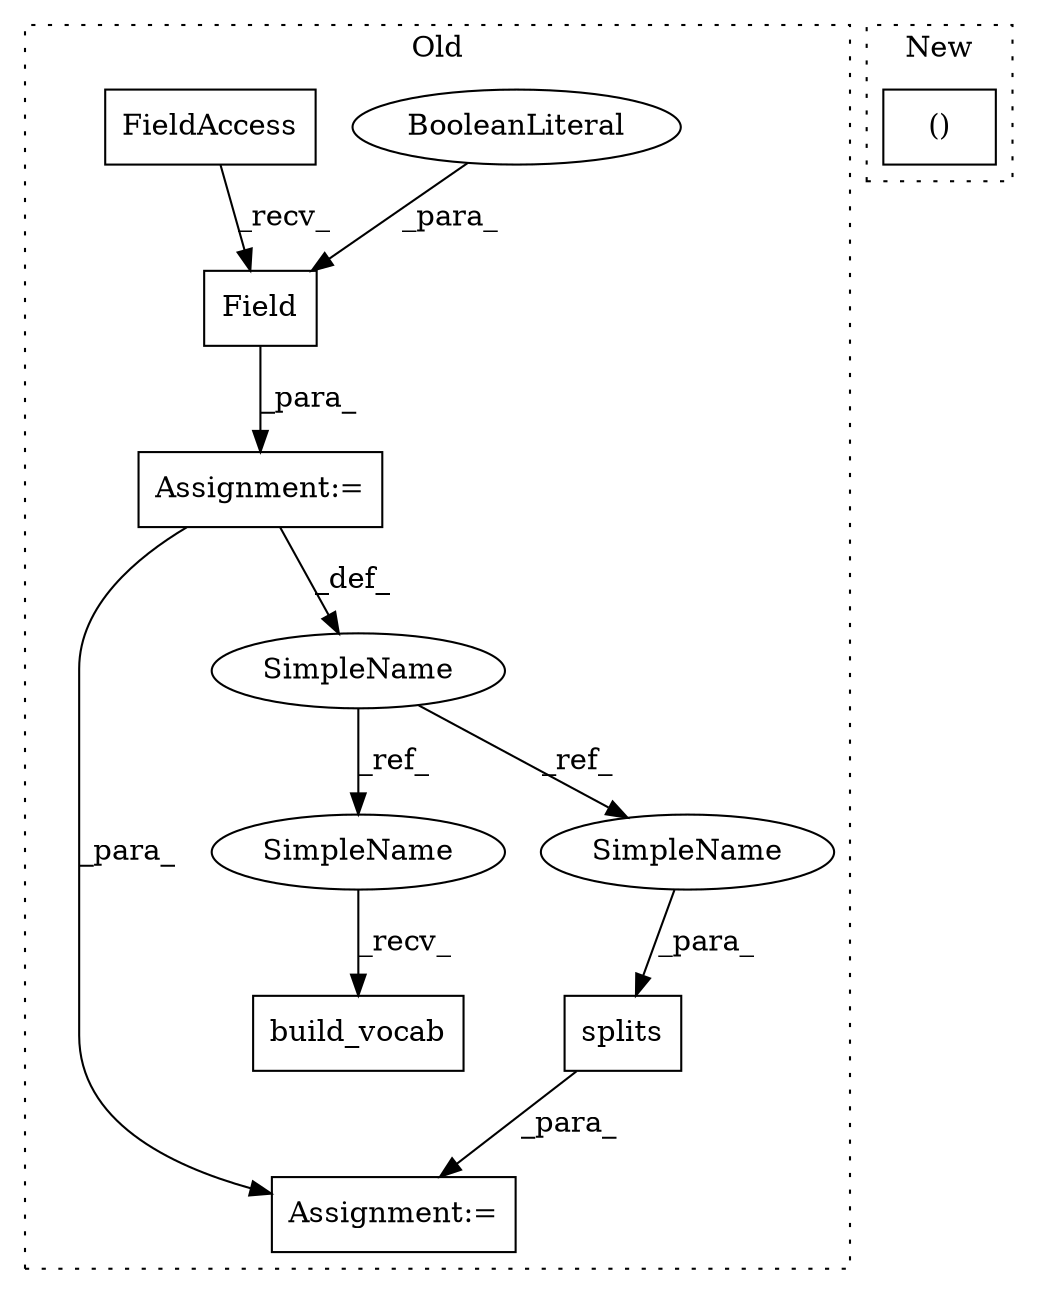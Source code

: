 digraph G {
subgraph cluster0 {
1 [label="splits" a="32" s="838,849" l="7,1" shape="box"];
3 [label="Field" a="32" s="766,781" l="6,1" shape="box"];
4 [label="BooleanLiteral" a="9" s="772" l="4" shape="ellipse"];
5 [label="build_vocab" a="32" s="861,878" l="12,1" shape="box"];
6 [label="Assignment:=" a="7" s="833" l="2" shape="box"];
7 [label="SimpleName" a="42" s="746" l="4" shape="ellipse"];
8 [label="FieldAccess" a="22" s="751" l="9" shape="box"];
9 [label="Assignment:=" a="7" s="750" l="1" shape="box"];
10 [label="SimpleName" a="42" s="856" l="4" shape="ellipse"];
11 [label="SimpleName" a="42" s="845" l="4" shape="ellipse"];
label = "Old";
style="dotted";
}
subgraph cluster1 {
2 [label="()" a="106" s="1619" l="64" shape="box"];
label = "New";
style="dotted";
}
1 -> 6 [label="_para_"];
3 -> 9 [label="_para_"];
4 -> 3 [label="_para_"];
7 -> 11 [label="_ref_"];
7 -> 10 [label="_ref_"];
8 -> 3 [label="_recv_"];
9 -> 6 [label="_para_"];
9 -> 7 [label="_def_"];
10 -> 5 [label="_recv_"];
11 -> 1 [label="_para_"];
}